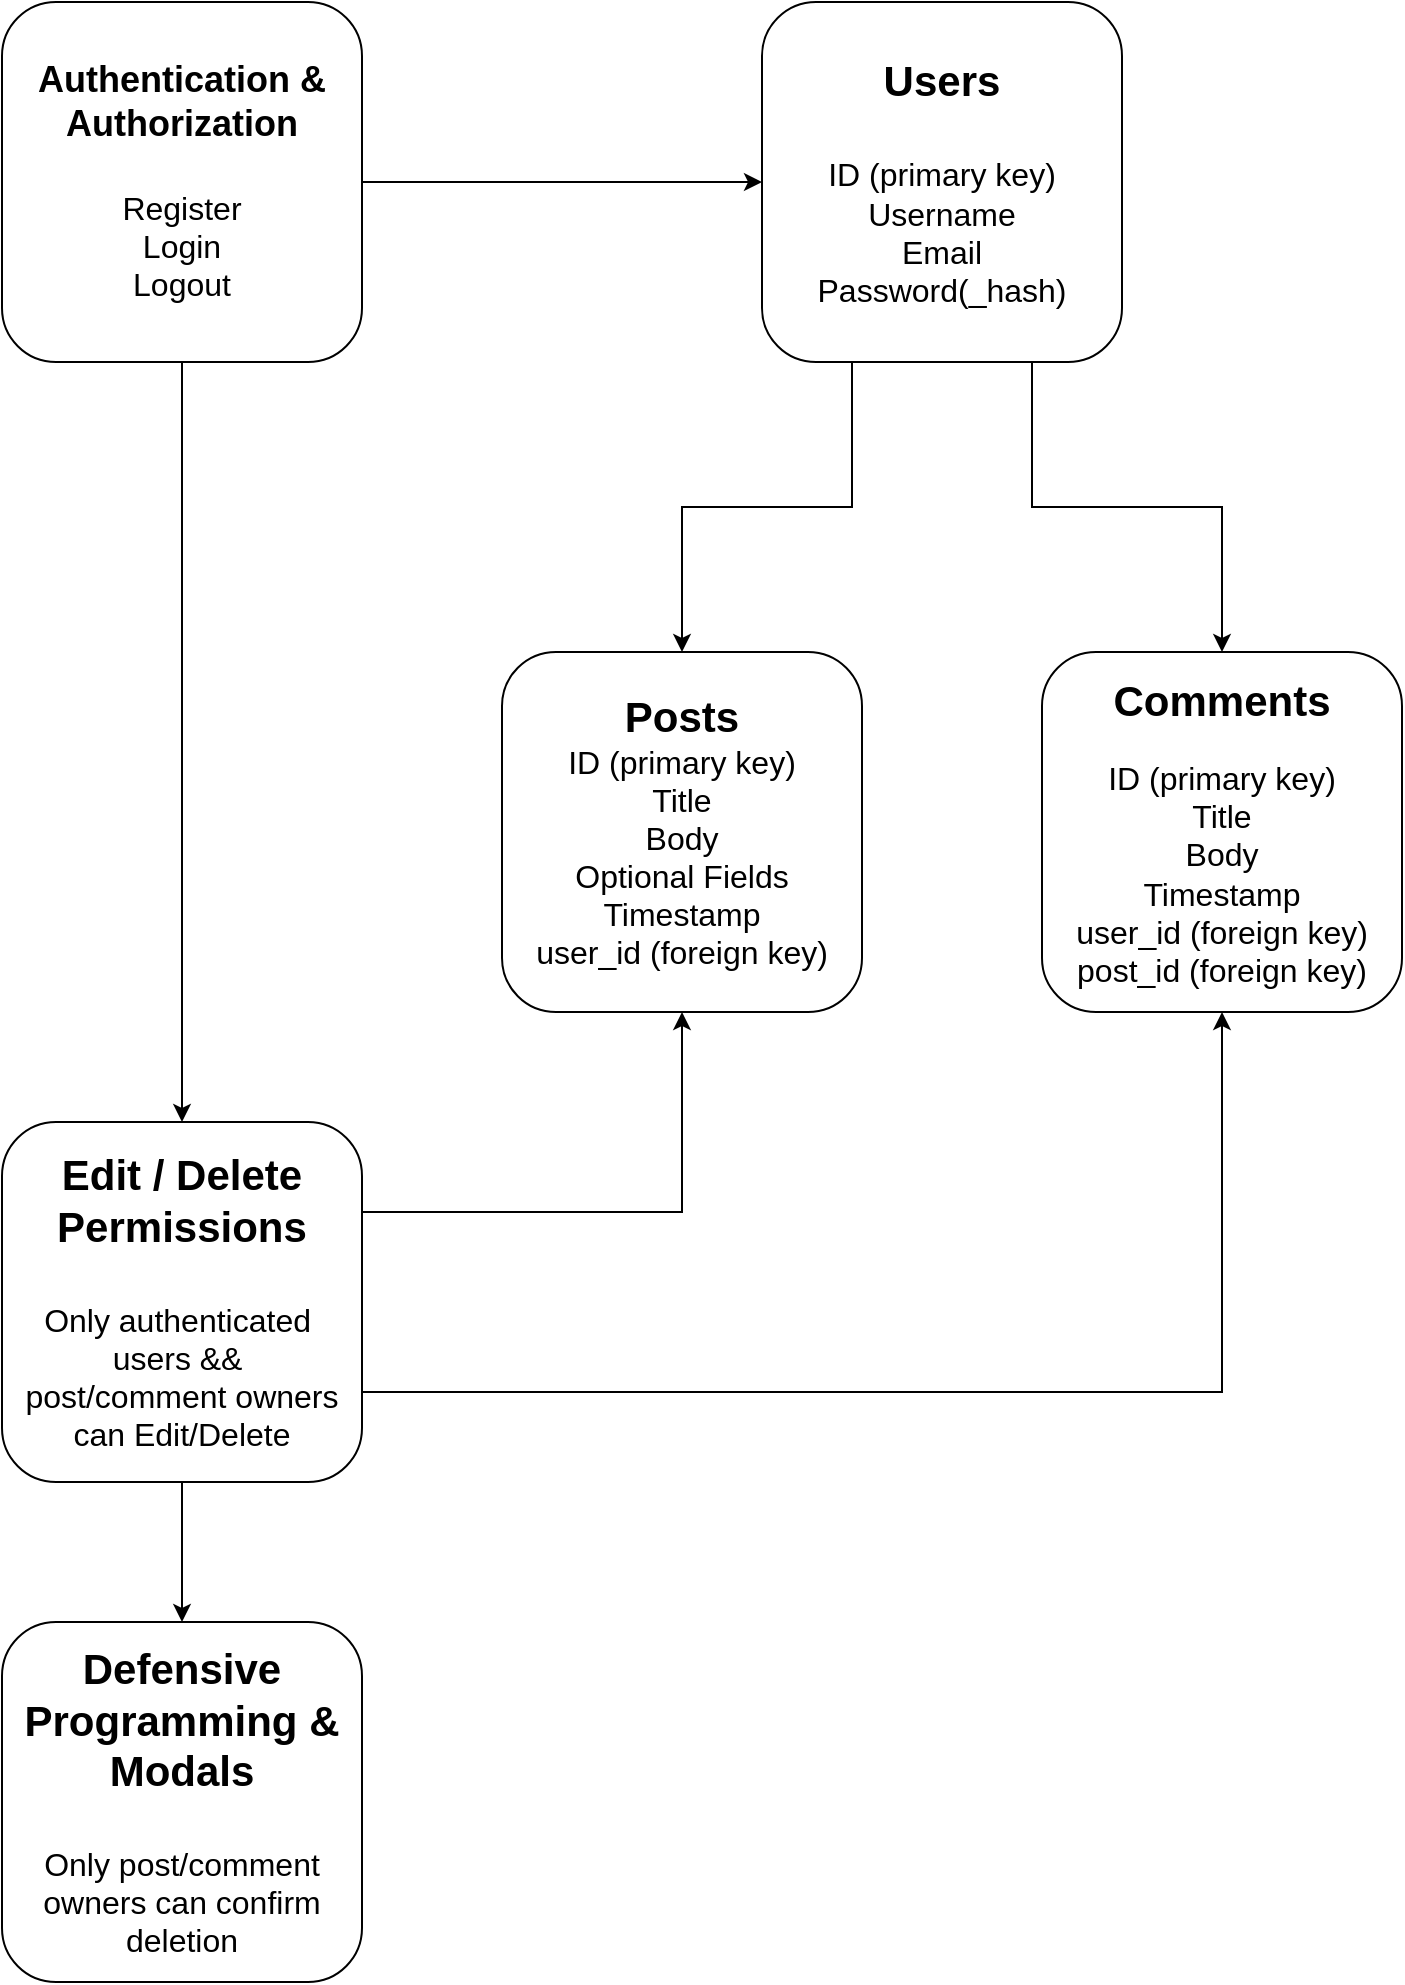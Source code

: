 <mxfile version="24.7.7">
  <diagram id="C5RBs43oDa-KdzZeNtuy" name="Page-1">
    <mxGraphModel dx="2074" dy="1132" grid="1" gridSize="10" guides="1" tooltips="1" connect="1" arrows="1" fold="1" page="1" pageScale="1" pageWidth="827" pageHeight="1169" math="0" shadow="0">
      <root>
        <mxCell id="WIyWlLk6GJQsqaUBKTNV-0" />
        <mxCell id="WIyWlLk6GJQsqaUBKTNV-1" parent="WIyWlLk6GJQsqaUBKTNV-0" />
        <mxCell id="tFv7Uu3ephjIpKCCw2Cn-9" style="edgeStyle=orthogonalEdgeStyle;rounded=0;orthogonalLoop=1;jettySize=auto;html=1;exitX=1;exitY=0.5;exitDx=0;exitDy=0;entryX=0;entryY=0.5;entryDx=0;entryDy=0;" edge="1" parent="WIyWlLk6GJQsqaUBKTNV-1" source="WIyWlLk6GJQsqaUBKTNV-3" target="tFv7Uu3ephjIpKCCw2Cn-2">
          <mxGeometry relative="1" as="geometry" />
        </mxCell>
        <mxCell id="tFv7Uu3ephjIpKCCw2Cn-10" style="edgeStyle=orthogonalEdgeStyle;rounded=0;orthogonalLoop=1;jettySize=auto;html=1;exitX=0.5;exitY=1;exitDx=0;exitDy=0;entryX=0.5;entryY=0;entryDx=0;entryDy=0;" edge="1" parent="WIyWlLk6GJQsqaUBKTNV-1" source="WIyWlLk6GJQsqaUBKTNV-3" target="tFv7Uu3ephjIpKCCw2Cn-5">
          <mxGeometry relative="1" as="geometry" />
        </mxCell>
        <mxCell id="WIyWlLk6GJQsqaUBKTNV-3" value="&lt;font style=&quot;font-size: 18px;&quot;&gt;&lt;b&gt;Authentication &amp;amp; Authorization&lt;/b&gt;&lt;/font&gt;&lt;div style=&quot;font-size: 18px;&quot;&gt;&lt;br&gt;&lt;/div&gt;&lt;div style=&quot;font-size: 16px;&quot;&gt;&lt;font style=&quot;font-size: 16px;&quot;&gt;Register&lt;/font&gt;&lt;/div&gt;&lt;div style=&quot;font-size: 16px;&quot;&gt;&lt;span style=&quot;background-color: initial;&quot;&gt;Login&lt;/span&gt;&lt;br&gt;&lt;/div&gt;&lt;div style=&quot;font-size: 16px;&quot;&gt;&lt;span style=&quot;background-color: initial;&quot;&gt;Logout&lt;/span&gt;&lt;br&gt;&lt;/div&gt;" style="rounded=1;whiteSpace=wrap;html=1;fontSize=12;glass=0;strokeWidth=1;shadow=0;" parent="WIyWlLk6GJQsqaUBKTNV-1" vertex="1">
          <mxGeometry x="110" y="80" width="180" height="180" as="geometry" />
        </mxCell>
        <mxCell id="tFv7Uu3ephjIpKCCw2Cn-15" style="edgeStyle=orthogonalEdgeStyle;rounded=0;orthogonalLoop=1;jettySize=auto;html=1;exitX=0.25;exitY=1;exitDx=0;exitDy=0;entryX=0.5;entryY=0;entryDx=0;entryDy=0;" edge="1" parent="WIyWlLk6GJQsqaUBKTNV-1" source="tFv7Uu3ephjIpKCCw2Cn-2" target="tFv7Uu3ephjIpKCCw2Cn-4">
          <mxGeometry relative="1" as="geometry" />
        </mxCell>
        <mxCell id="tFv7Uu3ephjIpKCCw2Cn-16" style="edgeStyle=orthogonalEdgeStyle;rounded=0;orthogonalLoop=1;jettySize=auto;html=1;exitX=0.75;exitY=1;exitDx=0;exitDy=0;entryX=0.5;entryY=0;entryDx=0;entryDy=0;" edge="1" parent="WIyWlLk6GJQsqaUBKTNV-1" source="tFv7Uu3ephjIpKCCw2Cn-2" target="tFv7Uu3ephjIpKCCw2Cn-3">
          <mxGeometry relative="1" as="geometry" />
        </mxCell>
        <mxCell id="tFv7Uu3ephjIpKCCw2Cn-2" value="&lt;div style=&quot;font-size: 21px;&quot;&gt;&lt;font style=&quot;font-size: 21px;&quot;&gt;&lt;b&gt;Users&lt;/b&gt;&lt;/font&gt;&lt;/div&gt;&lt;div style=&quot;font-size: 21px;&quot;&gt;&lt;br&gt;&lt;/div&gt;&lt;div style=&quot;font-size: 16px;&quot;&gt;&lt;font style=&quot;font-size: 16px;&quot;&gt;ID (primary key)&lt;/font&gt;&lt;/div&gt;&lt;div style=&quot;font-size: 16px;&quot;&gt;&lt;font style=&quot;font-size: 16px;&quot;&gt;&lt;span style=&quot;background-color: initial;&quot;&gt;Username&lt;/span&gt;&lt;br&gt;&lt;/font&gt;&lt;/div&gt;&lt;div style=&quot;font-size: 16px;&quot;&gt;&lt;font style=&quot;font-size: 16px;&quot;&gt;&lt;span style=&quot;background-color: initial;&quot;&gt;Email&lt;/span&gt;&lt;br&gt;&lt;/font&gt;&lt;/div&gt;&lt;div style=&quot;font-size: 16px;&quot;&gt;&lt;font style=&quot;font-size: 16px;&quot;&gt;Password(_hash)&lt;/font&gt;&lt;/div&gt;" style="rounded=1;whiteSpace=wrap;html=1;fontSize=12;glass=0;strokeWidth=1;shadow=0;" vertex="1" parent="WIyWlLk6GJQsqaUBKTNV-1">
          <mxGeometry x="490" y="80" width="180" height="180" as="geometry" />
        </mxCell>
        <mxCell id="tFv7Uu3ephjIpKCCw2Cn-3" value="&lt;div style=&quot;font-size: 21px;&quot;&gt;&lt;b&gt;Comments&lt;/b&gt;&lt;/div&gt;&lt;div style=&quot;font-size: 14px;&quot;&gt;&lt;br&gt;&lt;/div&gt;&lt;div style=&quot;font-size: 16px;&quot;&gt;&lt;font style=&quot;font-size: 16px;&quot;&gt;ID (primary key)&lt;/font&gt;&lt;/div&gt;&lt;div style=&quot;font-size: 16px;&quot;&gt;&lt;font style=&quot;font-size: 16px;&quot;&gt;Title&lt;/font&gt;&lt;/div&gt;&lt;div style=&quot;font-size: 16px;&quot;&gt;&lt;font style=&quot;font-size: 16px;&quot;&gt;Body&lt;/font&gt;&lt;/div&gt;&lt;div style=&quot;font-size: 16px;&quot;&gt;&lt;font style=&quot;font-size: 16px;&quot;&gt;Timestamp&lt;/font&gt;&lt;/div&gt;&lt;div style=&quot;font-size: 16px;&quot;&gt;&lt;font style=&quot;font-size: 16px;&quot;&gt;user_id (foreign key)&lt;/font&gt;&lt;/div&gt;&lt;div style=&quot;font-size: 16px;&quot;&gt;&lt;font style=&quot;font-size: 16px;&quot;&gt;post_id (foreign key)&lt;/font&gt;&lt;/div&gt;" style="rounded=1;whiteSpace=wrap;html=1;fontSize=12;glass=0;strokeWidth=1;shadow=0;" vertex="1" parent="WIyWlLk6GJQsqaUBKTNV-1">
          <mxGeometry x="630" y="405" width="180" height="180" as="geometry" />
        </mxCell>
        <mxCell id="tFv7Uu3ephjIpKCCw2Cn-4" value="&lt;div style=&quot;font-size: 21px;&quot;&gt;&lt;b&gt;Posts&lt;/b&gt;&lt;/div&gt;&lt;div style=&quot;font-size: 16px;&quot;&gt;&lt;font style=&quot;font-size: 16px;&quot;&gt;ID (primary key)&lt;/font&gt;&lt;/div&gt;&lt;div style=&quot;font-size: 16px;&quot;&gt;&lt;font style=&quot;font-size: 16px;&quot;&gt;Title&lt;/font&gt;&lt;/div&gt;&lt;div style=&quot;font-size: 16px;&quot;&gt;&lt;font style=&quot;font-size: 16px;&quot;&gt;Body&lt;/font&gt;&lt;/div&gt;&lt;div style=&quot;font-size: 16px;&quot;&gt;&lt;font style=&quot;font-size: 16px;&quot;&gt;Optional Fields&lt;/font&gt;&lt;/div&gt;&lt;div style=&quot;font-size: 16px;&quot;&gt;&lt;font style=&quot;font-size: 16px;&quot;&gt;Timestamp&lt;/font&gt;&lt;/div&gt;&lt;div style=&quot;font-size: 16px;&quot;&gt;&lt;font style=&quot;font-size: 16px;&quot;&gt;user_id (foreign key)&lt;/font&gt;&lt;/div&gt;" style="rounded=1;whiteSpace=wrap;html=1;fontSize=12;glass=0;strokeWidth=1;shadow=0;" vertex="1" parent="WIyWlLk6GJQsqaUBKTNV-1">
          <mxGeometry x="360" y="405" width="180" height="180" as="geometry" />
        </mxCell>
        <mxCell id="tFv7Uu3ephjIpKCCw2Cn-11" style="edgeStyle=orthogonalEdgeStyle;rounded=0;orthogonalLoop=1;jettySize=auto;html=1;exitX=0.5;exitY=1;exitDx=0;exitDy=0;entryX=0.5;entryY=0;entryDx=0;entryDy=0;" edge="1" parent="WIyWlLk6GJQsqaUBKTNV-1" source="tFv7Uu3ephjIpKCCw2Cn-5" target="tFv7Uu3ephjIpKCCw2Cn-6">
          <mxGeometry relative="1" as="geometry" />
        </mxCell>
        <mxCell id="tFv7Uu3ephjIpKCCw2Cn-13" style="edgeStyle=orthogonalEdgeStyle;rounded=0;orthogonalLoop=1;jettySize=auto;html=1;exitX=1;exitY=0.25;exitDx=0;exitDy=0;entryX=0.5;entryY=1;entryDx=0;entryDy=0;" edge="1" parent="WIyWlLk6GJQsqaUBKTNV-1" source="tFv7Uu3ephjIpKCCw2Cn-5" target="tFv7Uu3ephjIpKCCw2Cn-4">
          <mxGeometry relative="1" as="geometry" />
        </mxCell>
        <mxCell id="tFv7Uu3ephjIpKCCw2Cn-14" style="edgeStyle=orthogonalEdgeStyle;rounded=0;orthogonalLoop=1;jettySize=auto;html=1;exitX=1;exitY=0.75;exitDx=0;exitDy=0;entryX=0.5;entryY=1;entryDx=0;entryDy=0;" edge="1" parent="WIyWlLk6GJQsqaUBKTNV-1" source="tFv7Uu3ephjIpKCCw2Cn-5" target="tFv7Uu3ephjIpKCCw2Cn-3">
          <mxGeometry relative="1" as="geometry" />
        </mxCell>
        <mxCell id="tFv7Uu3ephjIpKCCw2Cn-5" value="&lt;div style=&quot;font-size: 21px;&quot;&gt;&lt;b&gt;Edit / Delete Permissions&lt;/b&gt;&lt;/div&gt;&lt;div style=&quot;font-size: 21px;&quot;&gt;&lt;b&gt;&lt;br&gt;&lt;/b&gt;&lt;/div&gt;&lt;div style=&quot;font-size: 16px;&quot;&gt;Only authenticated&amp;nbsp;&lt;/div&gt;&lt;div style=&quot;font-size: 16px;&quot;&gt;users &amp;amp;&amp;amp;&amp;nbsp;&lt;/div&gt;&lt;div style=&quot;font-size: 16px;&quot;&gt;post/comment owners can&amp;nbsp;&lt;span style=&quot;background-color: initial;&quot;&gt;Edit/Delete&lt;/span&gt;&lt;/div&gt;" style="rounded=1;whiteSpace=wrap;html=1;fontSize=12;glass=0;strokeWidth=1;shadow=0;" vertex="1" parent="WIyWlLk6GJQsqaUBKTNV-1">
          <mxGeometry x="110" y="640" width="180" height="180" as="geometry" />
        </mxCell>
        <mxCell id="tFv7Uu3ephjIpKCCw2Cn-6" value="&lt;div style=&quot;font-size: 21px;&quot;&gt;&lt;b&gt;Defensive Programming &amp;amp; Modals&lt;/b&gt;&lt;/div&gt;&lt;div style=&quot;font-size: 21px;&quot;&gt;&lt;b&gt;&lt;br&gt;&lt;/b&gt;&lt;/div&gt;&lt;div style=&quot;font-size: 16px;&quot;&gt;Only post/comment owners can confirm deletion&lt;/div&gt;" style="rounded=1;whiteSpace=wrap;html=1;fontSize=12;glass=0;strokeWidth=1;shadow=0;" vertex="1" parent="WIyWlLk6GJQsqaUBKTNV-1">
          <mxGeometry x="110" y="890" width="180" height="180" as="geometry" />
        </mxCell>
      </root>
    </mxGraphModel>
  </diagram>
</mxfile>
